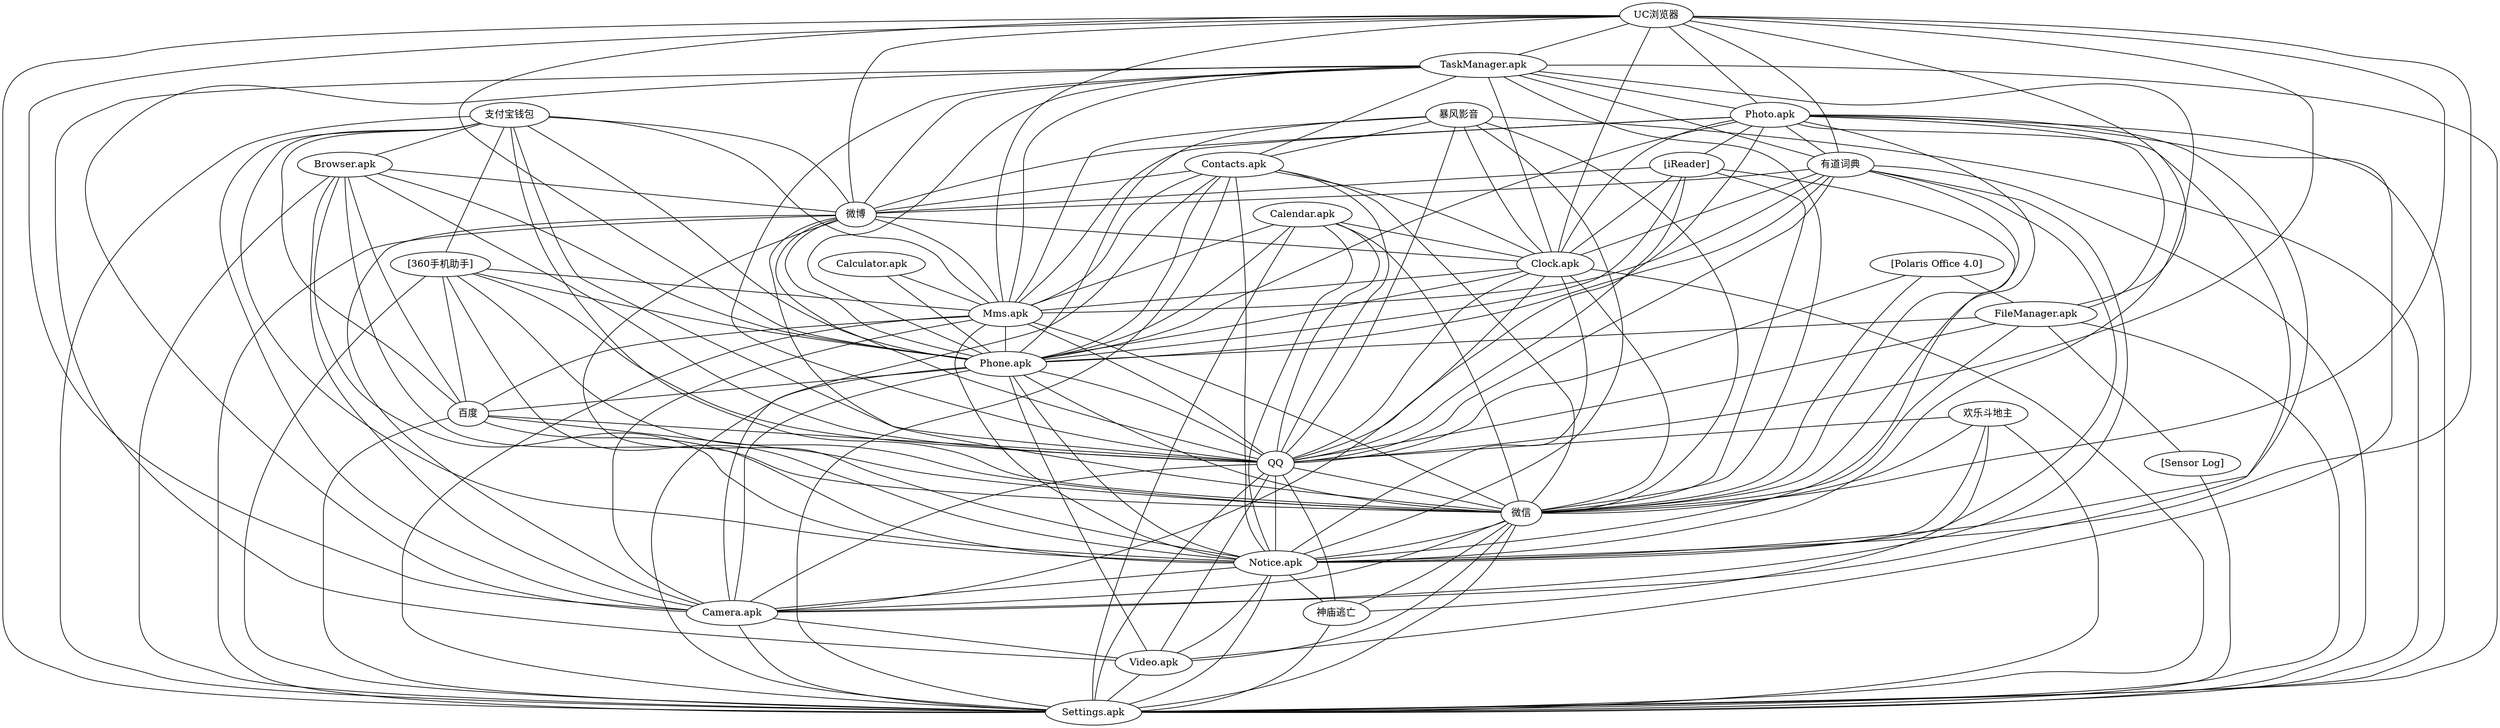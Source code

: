 strict graph  {
	"Calculator.apk" -- "Mms.apk"	 [weights="[0, 0, 0, 0, 0, 0, 1]"];
	"Calculator.apk" -- "Phone.apk"	 [weights="[0, 0, 0, 0, 0, 0, 1]"];
	支付宝钱包 -- "Browser.apk"	 [weights="[0, 0, 0, 0, 0, 0, 1]"];
	支付宝钱包 -- "[360手机助手]"	 [weights="[0, 0, 0, 0, 0, 0, 1]"];
	支付宝钱包 -- 微博	 [weights="[0, 0, 0, 0, 0, 0, 1]"];
	支付宝钱包 -- "Mms.apk"	 [weights="[0, 0, 0, 0, 0, 0, 2]"];
	支付宝钱包 -- "Phone.apk"	 [weights="[0, 0, 0, 0, 0, 0, 4]"];
	支付宝钱包 -- 百度	 [weights="[0, 0, 0, 0, 0, 0, 1]"];
	支付宝钱包 -- QQ	 [weights="[0, 0, 0, 0, 0, 0, 5]"];
	支付宝钱包 -- 微信	 [weights="[0, 0, 0, 0, 0, 0, 5]"];
	支付宝钱包 -- "Notice.apk"	 [weights="[0, 0, 0, 0, 0, 0, 3]"];
	支付宝钱包 -- "Camera.apk"	 [weights="[0, 0, 0, 0, 0, 0, 1]"];
	支付宝钱包 -- "Settings.apk"	 [weights="[0, 0, 0, 0, 0, 0, 4]"];
	UC浏览器 -- "TaskManager.apk"	 [weights="[0, 0, 0, 0, 0, 0, 1]"];
	UC浏览器 -- "Photo.apk"	 [weights="[0, 0, 0, 0, 0, 0, 3]"];
	UC浏览器 -- 有道词典	 [weights="[0, 0, 0, 0, 0, 0, 1]"];
	UC浏览器 -- "FileManager.apk"	 [weights="[0, 0, 0, 0, 0, 0, 1]"];
	UC浏览器 -- 微博	 [weights="[0, 0, 0, 0, 0, 0, 1]"];
	UC浏览器 -- "Clock.apk"	 [weights="[0, 0, 0, 0, 0, 0, 2]"];
	UC浏览器 -- "Mms.apk"	 [weights="[0, 0, 0, 0, 0, 0, 3]"];
	UC浏览器 -- "Phone.apk"	 [weights="[0, 0, 0, 0, 0, 0, 4]"];
	UC浏览器 -- QQ	 [weights="[0, 0, 0, 0, 0, 0, 6]"];
	UC浏览器 -- 微信	 [weights="[0, 0, 0, 0, 0, 0, 6]"];
	UC浏览器 -- "Notice.apk"	 [weights="[0, 0, 0, 0, 0, 0, 3]"];
	UC浏览器 -- "Camera.apk"	 [weights="[0, 0, 0, 0, 0, 0, 1]"];
	UC浏览器 -- "Settings.apk"	 [weights="[0, 0, 0, 0, 0, 0, 3]"];
	"TaskManager.apk" -- "Photo.apk"	 [weights="[0, 0, 0, 0, 0, 0, 3]"];
	"TaskManager.apk" -- "Contacts.apk"	 [weights="[0, 0, 0, 0, 0, 0, 1]"];
	"TaskManager.apk" -- 有道词典	 [weights="[0, 0, 0, 0, 0, 0, 1]"];
	"TaskManager.apk" -- 微博	 [weights="[0, 0, 0, 0, 0, 0, 1]"];
	"TaskManager.apk" -- "Clock.apk"	 [weights="[0, 0, 0, 0, 0, 0, 2]"];
	"TaskManager.apk" -- "Mms.apk"	 [weights="[0, 0, 0, 0, 0, 0, 1]"];
	"TaskManager.apk" -- "Phone.apk"	 [weights="[0, 0, 0, 0, 0, 0, 3]"];
	"TaskManager.apk" -- QQ	 [weights="[0, 0, 0, 0, 0, 0, 4]"];
	"TaskManager.apk" -- 微信	 [weights="[0, 0, 0, 0, 0, 0, 5]"];
	"TaskManager.apk" -- "Notice.apk"	 [weights="[0, 0, 0, 0, 0, 0, 3]"];
	"TaskManager.apk" -- "Camera.apk"	 [weights="[0, 0, 0, 0, 0, 0, 4]"];
	"TaskManager.apk" -- "Video.apk"	 [weights="[0, 0, 0, 0, 0, 0, 1]"];
	"TaskManager.apk" -- "Settings.apk"	 [weights="[0, 0, 0, 0, 0, 0, 2]"];
	暴风影音 -- "Contacts.apk"	 [weights="[0, 0, 0, 0, 0, 0, 1]"];
	暴风影音 -- "Clock.apk"	 [weights="[0, 0, 0, 0, 0, 0, 4]"];
	暴风影音 -- "Mms.apk"	 [weights="[0, 0, 0, 0, 0, 0, 3]"];
	暴风影音 -- "Phone.apk"	 [weights="[0, 0, 0, 0, 0, 0, 1]"];
	暴风影音 -- QQ	 [weights="[0, 0, 0, 0, 0, 0, 5]"];
	暴风影音 -- 微信	 [weights="[0, 0, 0, 0, 0, 0, 5]"];
	暴风影音 -- "Notice.apk"	 [weights="[0, 0, 0, 0, 0, 0, 4]"];
	暴风影音 -- "Settings.apk"	 [weights="[0, 0, 0, 0, 0, 0, 3]"];
	"Photo.apk" -- "[iReader]"	 [weights="[0, 0, 0, 0, 0, 0, 1]"];
	"Photo.apk" -- 有道词典	 [weights="[0, 0, 0, 0, 0, 0, 2]"];
	"Photo.apk" -- "FileManager.apk"	 [weights="[0, 0, 0, 0, 0, 0, 1]"];
	"Photo.apk" -- 微博	 [weights="[0, 0, 0, 0, 0, 0, 2]"];
	"Photo.apk" -- "Clock.apk"	 [weights="[0, 0, 0, 0, 0, 0, 8]"];
	"Photo.apk" -- "Mms.apk"	 [weights="[0, 0, 0, 0, 0, 0, 10]"];
	"Photo.apk" -- "Phone.apk"	 [weights="[0, 0, 0, 0, 0, 0, 7]"];
	"Photo.apk" -- QQ	 [weights="[0, 0, 0, 0, 0, 0, 25]"];
	"Photo.apk" -- 微信	 [weights="[0, 0, 0, 0, 0, 0, 27]"];
	"Photo.apk" -- "Notice.apk"	 [weights="[0, 0, 0, 0, 0, 0, 13]"];
	"Photo.apk" -- "Camera.apk"	 [weights="[0, 0, 0, 0, 0, 0, 13]"];
	"Photo.apk" -- "Video.apk"	 [weights="[0, 0, 0, 0, 0, 0, 1]"];
	"Photo.apk" -- "Settings.apk"	 [weights="[0, 0, 0, 0, 0, 0, 12]"];
	"Calendar.apk" -- "Clock.apk"	 [weights="[0, 0, 0, 0, 0, 0, 1]"];
	"Calendar.apk" -- "Mms.apk"	 [weights="[0, 0, 0, 0, 0, 0, 1]"];
	"Calendar.apk" -- "Phone.apk"	 [weights="[0, 0, 0, 0, 0, 0, 1]"];
	"Calendar.apk" -- QQ	 [weights="[0, 0, 0, 0, 0, 0, 2]"];
	"Calendar.apk" -- 微信	 [weights="[0, 0, 0, 0, 0, 0, 3]"];
	"Calendar.apk" -- "Notice.apk"	 [weights="[0, 0, 0, 0, 0, 0, 2]"];
	"Calendar.apk" -- "Settings.apk"	 [weights="[0, 0, 0, 0, 0, 0, 1]"];
	"[iReader]" -- 微博	 [weights="[0, 0, 0, 0, 0, 0, 1]"];
	"[iReader]" -- "Clock.apk"	 [weights="[0, 0, 0, 0, 0, 0, 2]"];
	"[iReader]" -- "Phone.apk"	 [weights="[0, 0, 0, 0, 0, 0, 1]"];
	"[iReader]" -- QQ	 [weights="[0, 0, 0, 0, 0, 0, 2]"];
	"[iReader]" -- 微信	 [weights="[0, 0, 0, 0, 0, 0, 2]"];
	"[iReader]" -- "Notice.apk"	 [weights="[0, 0, 0, 0, 0, 0, 1]"];
	欢乐斗地主 -- QQ	 [weights="[0, 0, 0, 0, 0, 0, 1]"];
	欢乐斗地主 -- 微信	 [weights="[0, 0, 0, 0, 0, 0, 1]"];
	欢乐斗地主 -- "Notice.apk"	 [weights="[0, 0, 0, 0, 0, 0, 1]"];
	欢乐斗地主 -- 神庙逃亡	 [weights="[0, 0, 0, 0, 0, 0, 1]"];
	欢乐斗地主 -- "Settings.apk"	 [weights="[0, 0, 0, 0, 0, 0, 1]"];
	"Browser.apk" -- 微博	 [weights="[0, 0, 0, 0, 0, 0, 1]"];
	"Browser.apk" -- "Phone.apk"	 [weights="[0, 0, 0, 0, 0, 0, 1]"];
	"Browser.apk" -- 百度	 [weights="[0, 0, 0, 0, 0, 0, 1]"];
	"Browser.apk" -- QQ	 [weights="[0, 0, 0, 0, 0, 0, 2]"];
	"Browser.apk" -- 微信	 [weights="[0, 0, 0, 0, 0, 0, 2]"];
	"Browser.apk" -- "Notice.apk"	 [weights="[0, 0, 0, 0, 0, 0, 1]"];
	"Browser.apk" -- "Camera.apk"	 [weights="[0, 0, 0, 0, 0, 0, 1]"];
	"Browser.apk" -- "Settings.apk"	 [weights="[0, 0, 0, 0, 0, 0, 1]"];
	"[360手机助手]" -- "Mms.apk"	 [weights="[0, 0, 0, 0, 0, 0, 1]"];
	"[360手机助手]" -- "Phone.apk"	 [weights="[0, 0, 0, 0, 0, 0, 1]"];
	"[360手机助手]" -- 百度	 [weights="[0, 0, 0, 0, 0, 0, 1]"];
	"[360手机助手]" -- QQ	 [weights="[0, 0, 0, 0, 0, 0, 1]"];
	"[360手机助手]" -- 微信	 [weights="[0, 0, 0, 0, 0, 0, 1]"];
	"[360手机助手]" -- "Notice.apk"	 [weights="[0, 0, 0, 0, 0, 0, 1]"];
	"[360手机助手]" -- "Settings.apk"	 [weights="[0, 0, 0, 0, 0, 0, 1]"];
	"Contacts.apk" -- 微博	 [weights="[0, 0, 0, 0, 0, 0, 1]"];
	"Contacts.apk" -- "Clock.apk"	 [weights="[0, 0, 0, 0, 0, 0, 2]"];
	"Contacts.apk" -- "Mms.apk"	 [weights="[0, 0, 0, 0, 0, 0, 4]"];
	"Contacts.apk" -- "Phone.apk"	 [weights="[0, 0, 0, 0, 0, 0, 3]"];
	"Contacts.apk" -- QQ	 [weights="[0, 0, 0, 0, 0, 0, 4]"];
	"Contacts.apk" -- 微信	 [weights="[0, 0, 0, 0, 0, 0, 4]"];
	"Contacts.apk" -- "Notice.apk"	 [weights="[0, 0, 0, 0, 0, 0, 1]"];
	"Contacts.apk" -- "Camera.apk"	 [weights="[0, 0, 0, 0, 0, 0, 1]"];
	"Contacts.apk" -- "Settings.apk"	 [weights="[0, 0, 0, 0, 0, 0, 2]"];
	"[Polaris Office 4.0]" -- "FileManager.apk"	 [weights="[0, 0, 0, 0, 0, 0, 1]"];
	"[Polaris Office 4.0]" -- QQ	 [weights="[0, 0, 0, 0, 0, 0, 1]"];
	"[Polaris Office 4.0]" -- 微信	 [weights="[0, 0, 0, 0, 0, 0, 2]"];
	有道词典 -- 微博	 [weights="[0, 0, 0, 0, 0, 0, 1]"];
	有道词典 -- "Clock.apk"	 [weights="[0, 0, 0, 0, 0, 0, 1]"];
	有道词典 -- "Mms.apk"	 [weights="[0, 0, 0, 0, 0, 0, 1]"];
	有道词典 -- "Phone.apk"	 [weights="[0, 0, 0, 0, 0, 0, 1]"];
	有道词典 -- QQ	 [weights="[0, 0, 0, 0, 0, 0, 2]"];
	有道词典 -- 微信	 [weights="[0, 0, 0, 0, 0, 0, 3]"];
	有道词典 -- "Notice.apk"	 [weights="[0, 0, 0, 0, 0, 0, 2]"];
	有道词典 -- "Camera.apk"	 [weights="[0, 0, 0, 0, 0, 0, 2]"];
	有道词典 -- "Settings.apk"	 [weights="[0, 0, 0, 0, 0, 0, 3]"];
	"FileManager.apk" -- "[Sensor Log]"	 [weights="[0, 0, 0, 0, 0, 0, 1]"];
	"FileManager.apk" -- "Phone.apk"	 [weights="[0, 0, 0, 0, 0, 0, 1]"];
	"FileManager.apk" -- QQ	 [weights="[0, 0, 0, 0, 0, 0, 1]"];
	"FileManager.apk" -- 微信	 [weights="[0, 0, 0, 0, 0, 0, 2]"];
	"FileManager.apk" -- "Settings.apk"	 [weights="[0, 0, 0, 0, 0, 0, 1]"];
	微博 -- "Clock.apk"	 [weights="[0, 0, 0, 0, 0, 0, 4]"];
	微博 -- "Mms.apk"	 [weights="[0, 0, 0, 0, 0, 0, 2]"];
	微博 -- "Phone.apk"	 [weights="[0, 0, 0, 0, 0, 0, 3]"];
	微博 -- QQ	 [weights="[0, 0, 0, 0, 0, 0, 5]"];
	微博 -- 微信	 [weights="[0, 0, 0, 0, 0, 0, 5]"];
	微博 -- "Notice.apk"	 [weights="[0, 0, 0, 0, 0, 0, 4]"];
	微博 -- "Camera.apk"	 [weights="[0, 0, 0, 0, 0, 0, 3]"];
	微博 -- "Settings.apk"	 [weights="[0, 0, 0, 0, 0, 0, 4]"];
	"Clock.apk" -- "Mms.apk"	 [weights="[0, 0, 0, 0, 0, 0, 25]"];
	"Clock.apk" -- "Phone.apk"	 [weights="[0, 0, 0, 0, 0, 0, 12]"];
	"Clock.apk" -- QQ	 [weights="[0, 0, 0, 0, 0, 0, 40]"];
	"Clock.apk" -- 微信	 [weights="[0, 0, 0, 0, 0, 0, 46]"];
	"Clock.apk" -- "Notice.apk"	 [weights="[0, 0, 0, 0, 0, 0, 19]"];
	"Clock.apk" -- "Camera.apk"	 [weights="[0, 0, 0, 0, 0, 0, 6]"];
	"Clock.apk" -- "Settings.apk"	 [weights="[0, 0, 0, 0, 0, 0, 17]"];
	"Mms.apk" -- "Phone.apk"	 [weights="[0, 0, 0, 0, 0, 0, 13]"];
	"Mms.apk" -- 百度	 [weights="[0, 0, 0, 0, 0, 0, 1]"];
	"Mms.apk" -- QQ	 [weights="[0, 0, 0, 0, 0, 0, 43]"];
	"Mms.apk" -- 微信	 [weights="[0, 0, 0, 0, 0, 0, 57]"];
	"Mms.apk" -- "Notice.apk"	 [weights="[0, 0, 0, 0, 0, 0, 19]"];
	"Mms.apk" -- "Camera.apk"	 [weights="[0, 0, 0, 0, 0, 0, 6]"];
	"Mms.apk" -- "Settings.apk"	 [weights="[0, 0, 0, 0, 0, 0, 22]"];
	"[Sensor Log]" -- "Settings.apk"	 [weights="[0, 0, 0, 0, 0, 0, 1]"];
	"Phone.apk" -- 百度	 [weights="[0, 0, 0, 0, 0, 0, 1]"];
	"Phone.apk" -- QQ	 [weights="[0, 0, 0, 0, 0, 0, 29]"];
	"Phone.apk" -- 微信	 [weights="[0, 0, 0, 0, 0, 0, 31]"];
	"Phone.apk" -- "Notice.apk"	 [weights="[0, 0, 0, 0, 0, 0, 16]"];
	"Phone.apk" -- "Camera.apk"	 [weights="[0, 0, 0, 0, 0, 0, 7]"];
	"Phone.apk" -- "Video.apk"	 [weights="[0, 0, 0, 0, 0, 0, 1]"];
	"Phone.apk" -- "Settings.apk"	 [weights="[0, 0, 0, 0, 0, 0, 16]"];
	百度 -- QQ	 [weights="[0, 0, 0, 0, 0, 0, 2]"];
	百度 -- 微信	 [weights="[0, 0, 0, 0, 0, 0, 2]"];
	百度 -- "Notice.apk"	 [weights="[0, 0, 0, 0, 0, 0, 1]"];
	百度 -- "Settings.apk"	 [weights="[0, 0, 0, 0, 0, 0, 1]"];
	QQ -- 微信	 [weights="[0, 0, 0, 0, 0, 0, 142]"];
	QQ -- "Notice.apk"	 [weights="[0, 0, 0, 0, 0, 0, 52]"];
	QQ -- "Camera.apk"	 [weights="[0, 0, 0, 0, 0, 0, 19]"];
	QQ -- "Video.apk"	 [weights="[0, 0, 0, 0, 0, 0, 1]"];
	QQ -- 神庙逃亡	 [weights="[0, 0, 0, 0, 0, 0, 1]"];
	QQ -- "Settings.apk"	 [weights="[0, 0, 0, 0, 0, 0, 54]"];
	微信 -- "Notice.apk"	 [weights="[0, 0, 0, 0, 0, 0, 69]"];
	微信 -- "Camera.apk"	 [weights="[0, 0, 0, 0, 0, 0, 20]"];
	微信 -- "Video.apk"	 [weights="[0, 0, 0, 0, 0, 0, 3]"];
	微信 -- 神庙逃亡	 [weights="[0, 0, 0, 0, 0, 0, 1]"];
	微信 -- "Settings.apk"	 [weights="[0, 0, 0, 0, 0, 0, 80]"];
	"Notice.apk" -- "Camera.apk"	 [weights="[0, 0, 0, 0, 0, 0, 11]"];
	"Notice.apk" -- "Video.apk"	 [weights="[0, 0, 0, 0, 0, 0, 2]"];
	"Notice.apk" -- 神庙逃亡	 [weights="[0, 0, 0, 0, 0, 0, 1]"];
	"Notice.apk" -- "Settings.apk"	 [weights="[0, 0, 0, 0, 0, 0, 42]"];
	"Camera.apk" -- "Video.apk"	 [weights="[0, 0, 0, 0, 0, 0, 1]"];
	"Camera.apk" -- "Settings.apk"	 [weights="[0, 0, 0, 0, 0, 0, 10]"];
	"Video.apk" -- "Settings.apk"	 [weights="[0, 0, 0, 0, 0, 0, 1]"];
	神庙逃亡 -- "Settings.apk"	 [weights="[0, 0, 0, 0, 0, 0, 1]"];
}
